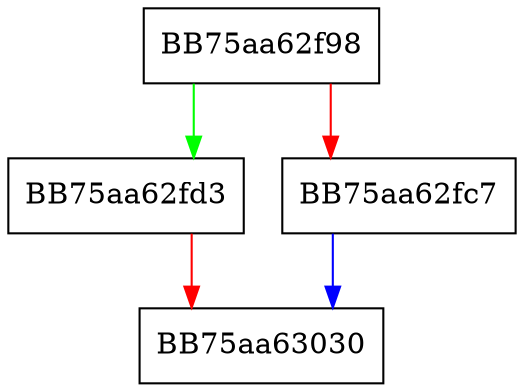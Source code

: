 digraph cure_rpf_elf {
  node [shape="box"];
  graph [splines=ortho];
  BB75aa62f98 -> BB75aa62fd3 [color="green"];
  BB75aa62f98 -> BB75aa62fc7 [color="red"];
  BB75aa62fc7 -> BB75aa63030 [color="blue"];
  BB75aa62fd3 -> BB75aa63030 [color="red"];
}